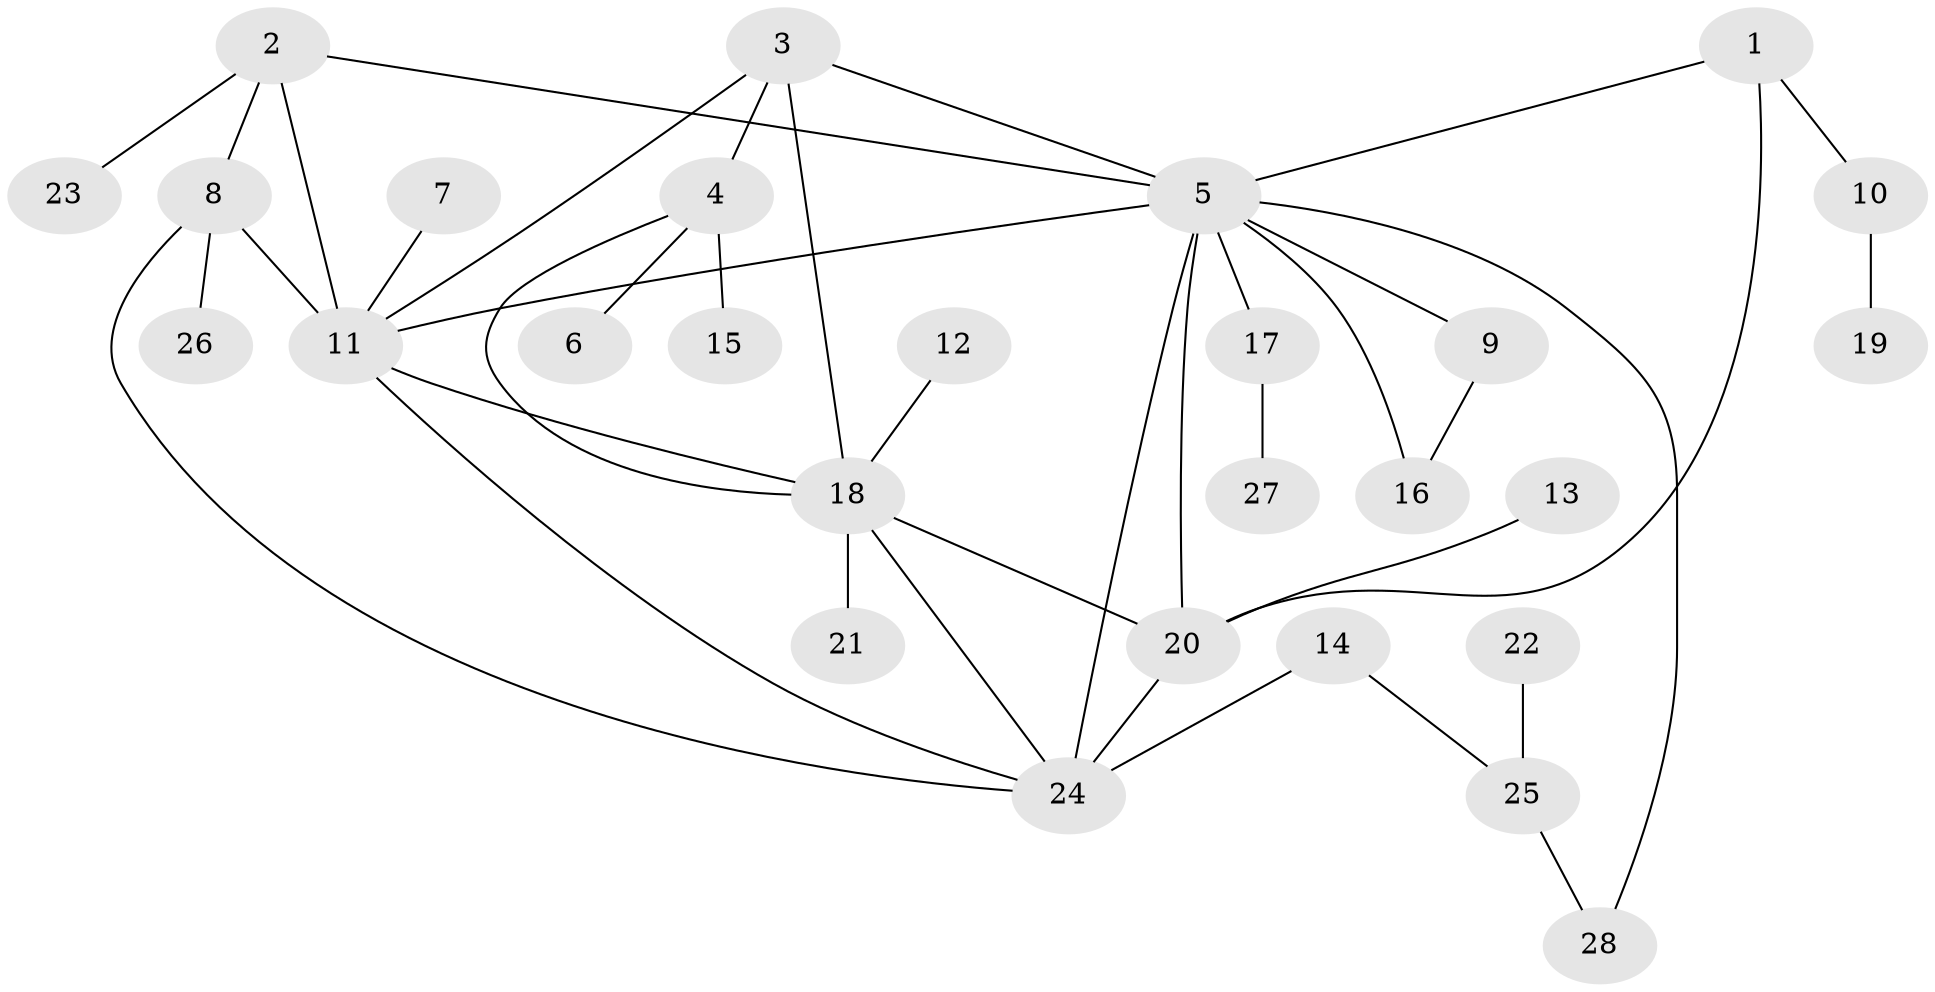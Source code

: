 // original degree distribution, {4: 0.07352941176470588, 8: 0.029411764705882353, 6: 0.04411764705882353, 3: 0.08823529411764706, 7: 0.014705882352941176, 5: 0.058823529411764705, 10: 0.014705882352941176, 1: 0.5147058823529411, 2: 0.16176470588235295}
// Generated by graph-tools (version 1.1) at 2025/37/03/04/25 23:37:41]
// undirected, 28 vertices, 40 edges
graph export_dot {
  node [color=gray90,style=filled];
  1;
  2;
  3;
  4;
  5;
  6;
  7;
  8;
  9;
  10;
  11;
  12;
  13;
  14;
  15;
  16;
  17;
  18;
  19;
  20;
  21;
  22;
  23;
  24;
  25;
  26;
  27;
  28;
  1 -- 5 [weight=1.0];
  1 -- 10 [weight=1.0];
  1 -- 20 [weight=1.0];
  2 -- 5 [weight=1.0];
  2 -- 8 [weight=1.0];
  2 -- 11 [weight=1.0];
  2 -- 23 [weight=1.0];
  3 -- 4 [weight=1.0];
  3 -- 5 [weight=1.0];
  3 -- 11 [weight=1.0];
  3 -- 18 [weight=1.0];
  4 -- 6 [weight=1.0];
  4 -- 15 [weight=1.0];
  4 -- 18 [weight=1.0];
  5 -- 9 [weight=1.0];
  5 -- 11 [weight=2.0];
  5 -- 16 [weight=2.0];
  5 -- 17 [weight=1.0];
  5 -- 20 [weight=1.0];
  5 -- 24 [weight=1.0];
  5 -- 28 [weight=1.0];
  7 -- 11 [weight=1.0];
  8 -- 11 [weight=1.0];
  8 -- 24 [weight=1.0];
  8 -- 26 [weight=1.0];
  9 -- 16 [weight=1.0];
  10 -- 19 [weight=1.0];
  11 -- 18 [weight=1.0];
  11 -- 24 [weight=1.0];
  12 -- 18 [weight=1.0];
  13 -- 20 [weight=1.0];
  14 -- 24 [weight=2.0];
  14 -- 25 [weight=1.0];
  17 -- 27 [weight=1.0];
  18 -- 20 [weight=1.0];
  18 -- 21 [weight=1.0];
  18 -- 24 [weight=1.0];
  20 -- 24 [weight=1.0];
  22 -- 25 [weight=1.0];
  25 -- 28 [weight=1.0];
}
